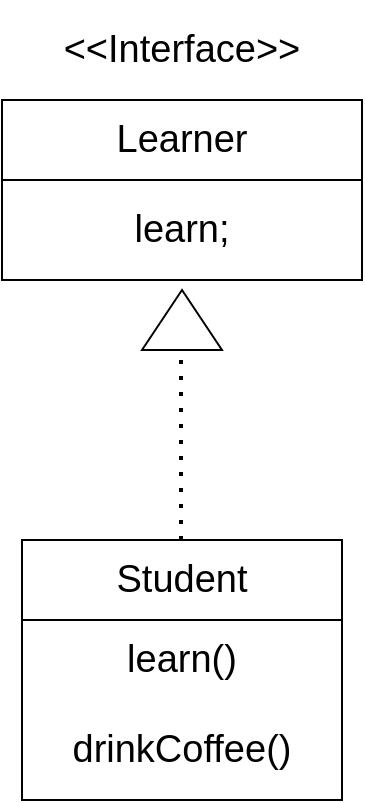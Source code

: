 <mxfile version="21.8.0" type="github">
  <diagram name="Page-1" id="9l_kouYREGQ1m94SEPa7">
    <mxGraphModel dx="671" dy="1012" grid="1" gridSize="10" guides="1" tooltips="1" connect="1" arrows="1" fold="1" page="1" pageScale="1" pageWidth="4681" pageHeight="3300" math="0" shadow="0">
      <root>
        <mxCell id="0" />
        <mxCell id="1" parent="0" />
        <mxCell id="C6-elkd42mYy8gBF11th-2" value="&lt;span style=&quot;font-size: 19px;&quot;&gt;Learner&lt;/span&gt;" style="swimlane;fontStyle=0;childLayout=stackLayout;horizontal=1;startSize=40;horizontalStack=0;resizeParent=1;resizeParentMax=0;resizeLast=0;collapsible=1;marginBottom=0;whiteSpace=wrap;html=1;" vertex="1" parent="1">
          <mxGeometry x="220" y="180" width="180" height="90" as="geometry" />
        </mxCell>
        <mxCell id="C6-elkd42mYy8gBF11th-3" value="&lt;font style=&quot;font-size: 19px;&quot;&gt;learn;&lt;/font&gt;" style="text;strokeColor=none;fillColor=none;align=center;verticalAlign=middle;spacingLeft=4;spacingRight=4;overflow=hidden;points=[[0,0.5],[1,0.5]];portConstraint=eastwest;rotatable=0;whiteSpace=wrap;html=1;" vertex="1" parent="C6-elkd42mYy8gBF11th-2">
          <mxGeometry y="40" width="180" height="50" as="geometry" />
        </mxCell>
        <mxCell id="C6-elkd42mYy8gBF11th-6" value="&lt;font style=&quot;font-size: 19px;&quot;&gt;&amp;lt;&amp;lt;Interface&amp;gt;&amp;gt;&lt;/font&gt;" style="text;strokeColor=none;align=center;fillColor=none;html=1;verticalAlign=middle;whiteSpace=wrap;rounded=0;" vertex="1" parent="1">
          <mxGeometry x="220" y="130" width="180" height="50" as="geometry" />
        </mxCell>
        <mxCell id="C6-elkd42mYy8gBF11th-7" value="&lt;font style=&quot;font-size: 19px;&quot;&gt;Student&lt;/font&gt;" style="swimlane;fontStyle=0;childLayout=stackLayout;horizontal=1;startSize=40;horizontalStack=0;resizeParent=1;resizeParentMax=0;resizeLast=0;collapsible=1;marginBottom=0;whiteSpace=wrap;html=1;" vertex="1" parent="1">
          <mxGeometry x="230" y="400" width="160" height="130" as="geometry" />
        </mxCell>
        <mxCell id="C6-elkd42mYy8gBF11th-8" value="&lt;font style=&quot;font-size: 19px;&quot;&gt;learn()&lt;/font&gt;" style="text;strokeColor=none;fillColor=none;align=center;verticalAlign=middle;spacingLeft=4;spacingRight=4;overflow=hidden;points=[[0,0.5],[1,0.5]];portConstraint=eastwest;rotatable=0;whiteSpace=wrap;html=1;" vertex="1" parent="C6-elkd42mYy8gBF11th-7">
          <mxGeometry y="40" width="160" height="40" as="geometry" />
        </mxCell>
        <mxCell id="C6-elkd42mYy8gBF11th-9" value="&lt;font style=&quot;font-size: 19px;&quot;&gt;drinkCoffee()&lt;/font&gt;" style="text;strokeColor=none;fillColor=none;align=center;verticalAlign=middle;spacingLeft=4;spacingRight=4;overflow=hidden;points=[[0,0.5],[1,0.5]];portConstraint=eastwest;rotatable=0;whiteSpace=wrap;html=1;" vertex="1" parent="C6-elkd42mYy8gBF11th-7">
          <mxGeometry y="80" width="160" height="50" as="geometry" />
        </mxCell>
        <mxCell id="C6-elkd42mYy8gBF11th-11" value="" style="endArrow=none;dashed=1;html=1;dashPattern=1 3;strokeWidth=2;rounded=0;" edge="1" parent="1">
          <mxGeometry width="50" height="50" relative="1" as="geometry">
            <mxPoint x="309.5" y="400" as="sourcePoint" />
            <mxPoint x="309.5" y="300" as="targetPoint" />
          </mxGeometry>
        </mxCell>
        <mxCell id="C6-elkd42mYy8gBF11th-12" value="" style="triangle;whiteSpace=wrap;html=1;rotation=-90;" vertex="1" parent="1">
          <mxGeometry x="295" y="270" width="30" height="40" as="geometry" />
        </mxCell>
        <mxCell id="C6-elkd42mYy8gBF11th-13" style="edgeStyle=orthogonalEdgeStyle;rounded=0;orthogonalLoop=1;jettySize=auto;html=1;exitX=0;exitY=0.5;exitDx=0;exitDy=0;" edge="1" parent="1" source="C6-elkd42mYy8gBF11th-12" target="C6-elkd42mYy8gBF11th-12">
          <mxGeometry relative="1" as="geometry" />
        </mxCell>
      </root>
    </mxGraphModel>
  </diagram>
</mxfile>
